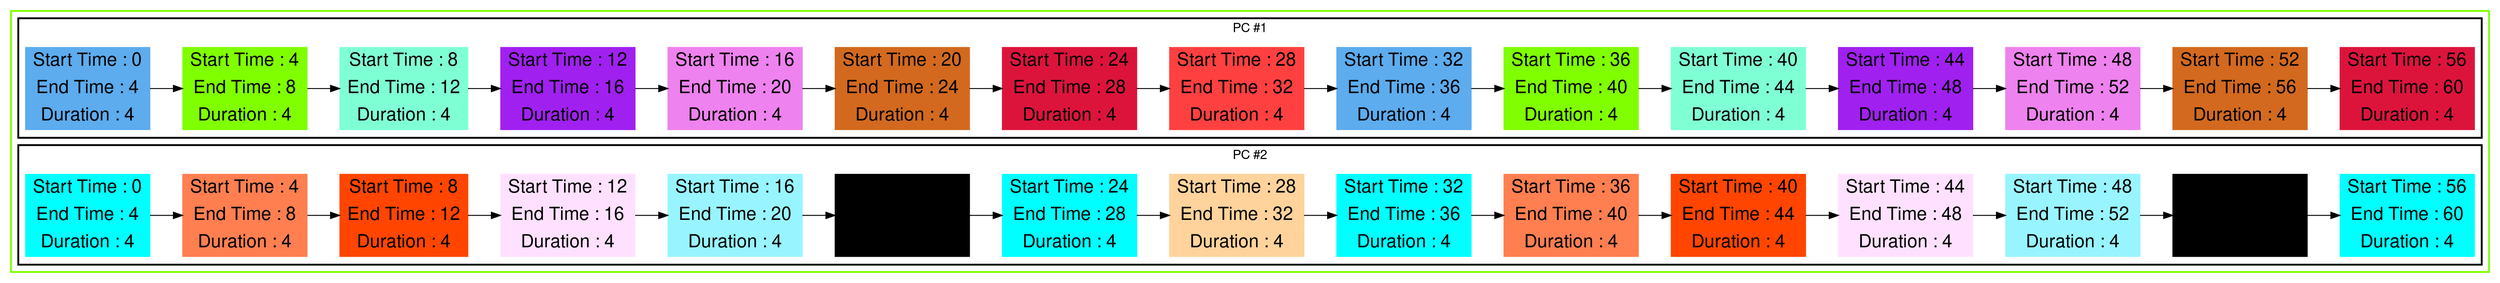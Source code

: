 digraph G {

fontname="Helvetica,Arial,sans-serif"
node [fontname="Helvetica,Arial,sans-serif"]
edge [fontname="Helvetica,Arial,sans-serif"]
graph [rankdir = "LR"];
node [fontsize = "20" shape = "ellipse"];

    subgraph cluster_Mod_0{
        color =chartreuse
        style = bold
        subgraph cluster_0{
           node [style=filled]
           color = black


            "node0" [
               label = "Start Time : 0 | End Time : 4 | Duration : 4"
               shape = "record"
               color = steelblue2
            ]

            "node18" [
               label = "Start Time : 4 | End Time : 8 | Duration : 4"
               shape = "record"
               color = chartreuse
            ]

            "node4" [
               label = "Start Time : 8 | End Time : 12 | Duration : 4"
               shape = "record"
               color = aquamarine
            ]

            "node8" [
               label = "Start Time : 12 | End Time : 16 | Duration : 4"
               shape = "record"
               color = x11purple
            ]

            "node12" [
               label = "Start Time : 16 | End Time : 20 | Duration : 4"
               shape = "record"
               color = violet
            ]

            "node20" [
               label = "Start Time : 20 | End Time : 24 | Duration : 4"
               shape = "record"
               color = chocolate
            ]

            "node26" [
               label = "Start Time : 24 | End Time : 28 | Duration : 4"
               shape = "record"
               color = crimson
            ]

            "node14" [
               label = "Start Time : 28 | End Time : 32 | Duration : 4"
               shape = "record"
               color = brown1
            ]

            "node1" [
               label = "Start Time : 32 | End Time : 36 | Duration : 4"
               shape = "record"
               color = steelblue2
            ]

            "node19" [
               label = "Start Time : 36 | End Time : 40 | Duration : 4"
               shape = "record"
               color = chartreuse
            ]

            "node5" [
               label = "Start Time : 40 | End Time : 44 | Duration : 4"
               shape = "record"
               color = aquamarine
            ]

            "node9" [
               label = "Start Time : 44 | End Time : 48 | Duration : 4"
               shape = "record"
               color = x11purple
            ]

            "node13" [
               label = "Start Time : 48 | End Time : 52 | Duration : 4"
               shape = "record"
               color = violet
            ]

            "node21" [
               label = "Start Time : 52 | End Time : 56 | Duration : 4"
               shape = "record"
               color = chocolate
            ]

            "node27" [
               label = "Start Time : 56 | End Time : 60 | Duration : 4"
               shape = "record"
               color = crimson
            ]

            node0 -> node18 -> node4 -> node8 -> node12 -> node20 -> node26 -> node14 -> node1 -> node19 -> node5 -> node9 -> node13 -> node21 -> node27

            label = "PC #1"

        }
        subgraph cluster_1{
           node [style=filled]
           color = black


            "node2" [
               label = "Start Time : 0 | End Time : 4 | Duration : 4"
               shape = "record"
               color = aqua
            ]

            "node22" [
               label = "Start Time : 4 | End Time : 8 | Duration : 4"
               shape = "record"
               color = coral
            ]

            "node6" [
               label = "Start Time : 8 | End Time : 12 | Duration : 4"
               shape = "record"
               color = orangered1
            ]

            "node10" [
               label = "Start Time : 12 | End Time : 16 | Duration : 4"
               shape = "record"
               color = thistle1
            ]

            "node16" [
               label = "Start Time : 16 | End Time : 20 | Duration : 4"
               shape = "record"
               color = cadetblue1
            ]

            "node24" [
               label = "Start Time : 20 | End Time : 24 | Duration : 4"
               shape = "record"
               color = cornflower
            ]

            "node28" [
               label = "Start Time : 24 | End Time : 28 | Duration : 4"
               shape = "record"
               color = cyan
            ]

            "node15" [
               label = "Start Time : 28 | End Time : 32 | Duration : 4"
               shape = "record"
               color = burlywood1
            ]

            "node3" [
               label = "Start Time : 32 | End Time : 36 | Duration : 4"
               shape = "record"
               color = aqua
            ]

            "node23" [
               label = "Start Time : 36 | End Time : 40 | Duration : 4"
               shape = "record"
               color = coral
            ]

            "node7" [
               label = "Start Time : 40 | End Time : 44 | Duration : 4"
               shape = "record"
               color = orangered1
            ]

            "node11" [
               label = "Start Time : 44 | End Time : 48 | Duration : 4"
               shape = "record"
               color = thistle1
            ]

            "node17" [
               label = "Start Time : 48 | End Time : 52 | Duration : 4"
               shape = "record"
               color = cadetblue1
            ]

            "node25" [
               label = "Start Time : 52 | End Time : 56 | Duration : 4"
               shape = "record"
               color = cornflower
            ]

            "node29" [
               label = "Start Time : 56 | End Time : 60 | Duration : 4"
               shape = "record"
               color = cyan
            ]

            node2 -> node22 -> node6 -> node10 -> node16 -> node24 -> node28 -> node15 -> node3 -> node23 -> node7 -> node11 -> node17 -> node25 -> node29

            label = "PC #2"

        }
    }




}

